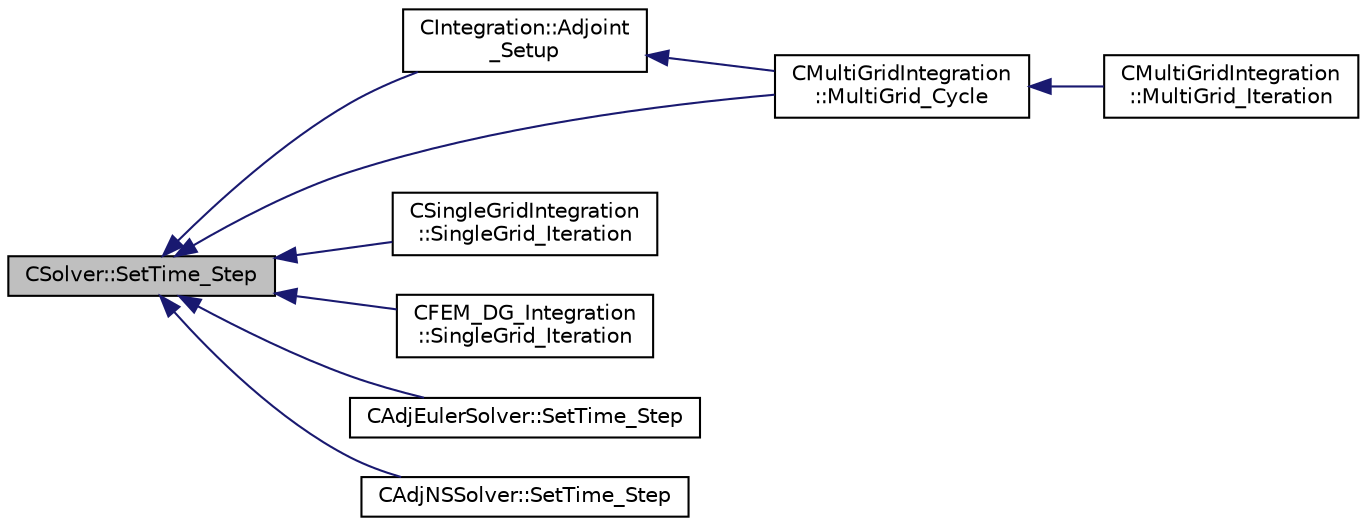 digraph "CSolver::SetTime_Step"
{
  edge [fontname="Helvetica",fontsize="10",labelfontname="Helvetica",labelfontsize="10"];
  node [fontname="Helvetica",fontsize="10",shape=record];
  rankdir="LR";
  Node5240 [label="CSolver::SetTime_Step",height=0.2,width=0.4,color="black", fillcolor="grey75", style="filled", fontcolor="black"];
  Node5240 -> Node5241 [dir="back",color="midnightblue",fontsize="10",style="solid",fontname="Helvetica"];
  Node5241 [label="CIntegration::Adjoint\l_Setup",height=0.2,width=0.4,color="black", fillcolor="white", style="filled",URL="$class_c_integration.html#a0cfcbd2a4cc2d7dc3914b2129fe18d00",tooltip="Initialize the adjoint solution using the primal problem. "];
  Node5241 -> Node5242 [dir="back",color="midnightblue",fontsize="10",style="solid",fontname="Helvetica"];
  Node5242 [label="CMultiGridIntegration\l::MultiGrid_Cycle",height=0.2,width=0.4,color="black", fillcolor="white", style="filled",URL="$class_c_multi_grid_integration.html#aa9a52a00a3417c465307ae6aea035f41",tooltip="Perform a Full-Approximation Storage (FAS) Multigrid. "];
  Node5242 -> Node5243 [dir="back",color="midnightblue",fontsize="10",style="solid",fontname="Helvetica"];
  Node5243 [label="CMultiGridIntegration\l::MultiGrid_Iteration",height=0.2,width=0.4,color="black", fillcolor="white", style="filled",URL="$class_c_multi_grid_integration.html#af0b4014222a37402257b735d2ca32a81",tooltip="This subroutine calls the MultiGrid_Cycle and also prepare the multigrid levels and the monitoring..."];
  Node5240 -> Node5242 [dir="back",color="midnightblue",fontsize="10",style="solid",fontname="Helvetica"];
  Node5240 -> Node5244 [dir="back",color="midnightblue",fontsize="10",style="solid",fontname="Helvetica"];
  Node5244 [label="CSingleGridIntegration\l::SingleGrid_Iteration",height=0.2,width=0.4,color="black", fillcolor="white", style="filled",URL="$class_c_single_grid_integration.html#a0f1aacf74dd7f72e9459f9631d9030ad",tooltip="Do the numerical integration (implicit) of the turbulence solver. "];
  Node5240 -> Node5245 [dir="back",color="midnightblue",fontsize="10",style="solid",fontname="Helvetica"];
  Node5245 [label="CFEM_DG_Integration\l::SingleGrid_Iteration",height=0.2,width=0.4,color="black", fillcolor="white", style="filled",URL="$class_c_f_e_m___d_g___integration.html#a257b5aa24534c1864ea47c069edf1f1d",tooltip="Do the numerical integration (implicit) of the turbulence solver. "];
  Node5240 -> Node5246 [dir="back",color="midnightblue",fontsize="10",style="solid",fontname="Helvetica"];
  Node5246 [label="CAdjEulerSolver::SetTime_Step",height=0.2,width=0.4,color="black", fillcolor="white", style="filled",URL="$class_c_adj_euler_solver.html#aef5a780b7ff548ffb6c1b555a7ba5cf5",tooltip="A virtual member. "];
  Node5240 -> Node5247 [dir="back",color="midnightblue",fontsize="10",style="solid",fontname="Helvetica"];
  Node5247 [label="CAdjNSSolver::SetTime_Step",height=0.2,width=0.4,color="black", fillcolor="white", style="filled",URL="$class_c_adj_n_s_solver.html#a946b346731e3857f91a7a0f6d3dcfd8e",tooltip="A virtual member. "];
}
